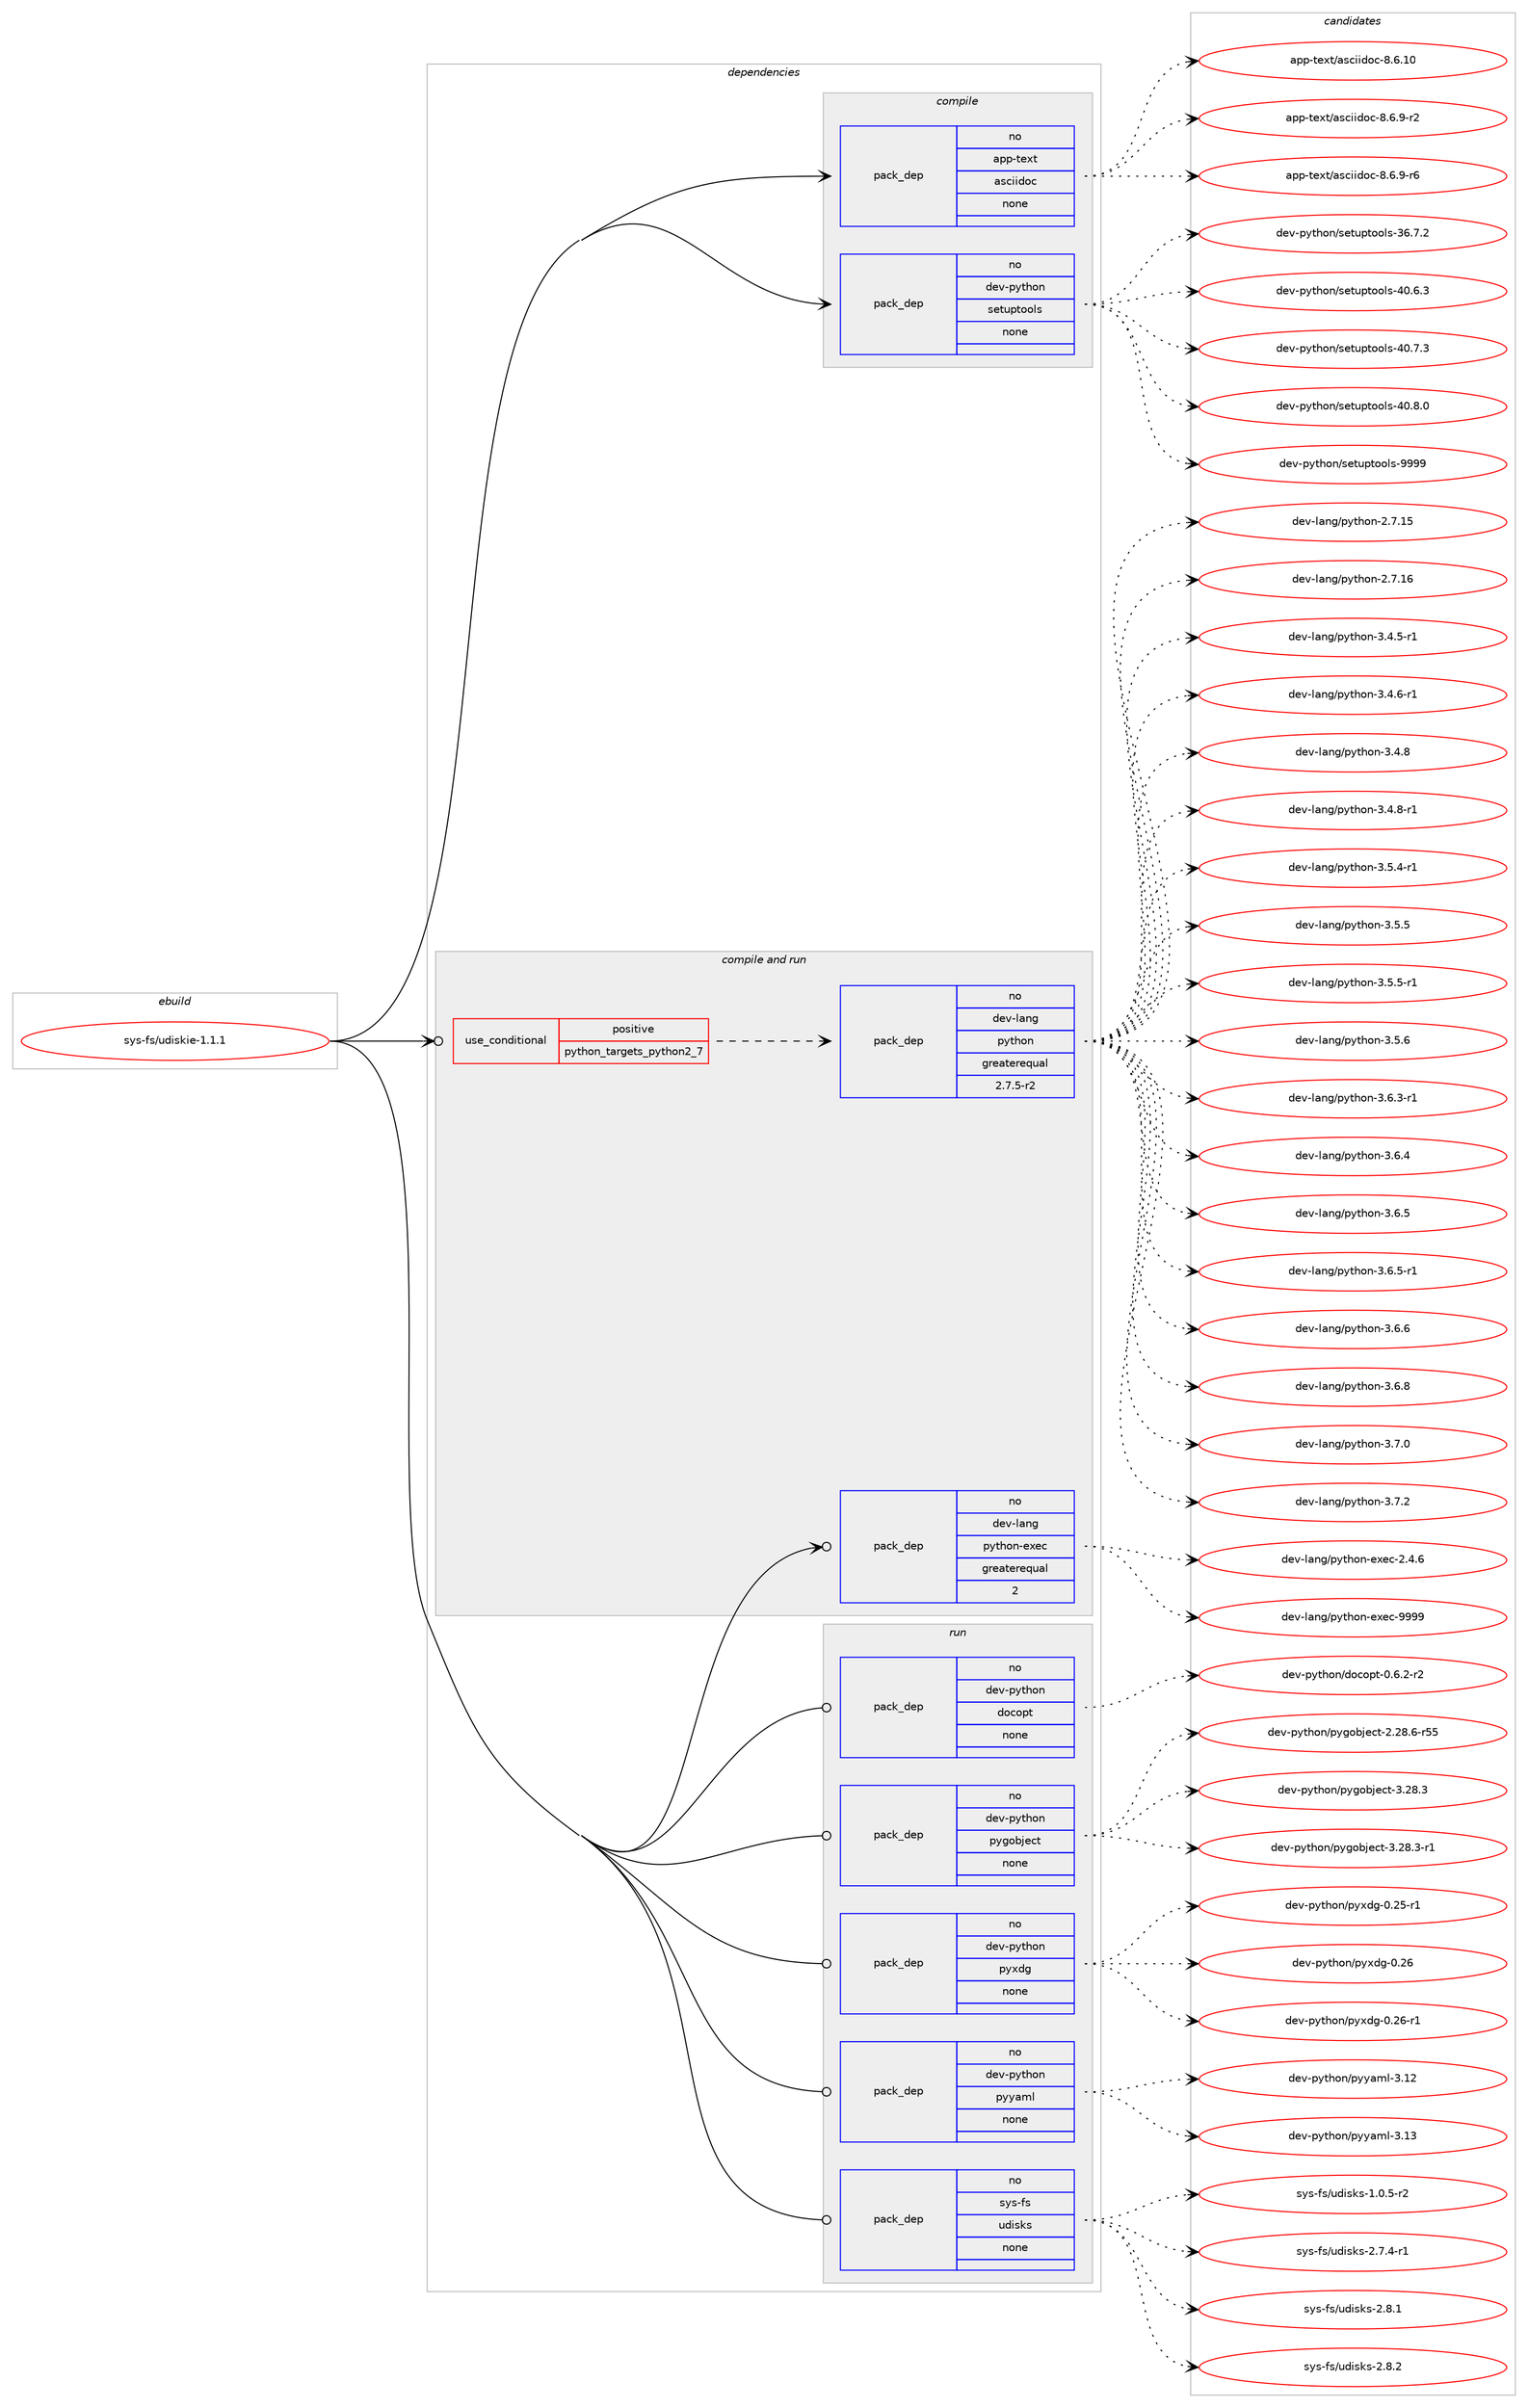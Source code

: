 digraph prolog {

# *************
# Graph options
# *************

newrank=true;
concentrate=true;
compound=true;
graph [rankdir=LR,fontname=Helvetica,fontsize=10,ranksep=1.5];#, ranksep=2.5, nodesep=0.2];
edge  [arrowhead=vee];
node  [fontname=Helvetica,fontsize=10];

# **********
# The ebuild
# **********

subgraph cluster_leftcol {
color=gray;
rank=same;
label=<<i>ebuild</i>>;
id [label="sys-fs/udiskie-1.1.1", color=red, width=4, href="../sys-fs/udiskie-1.1.1.svg"];
}

# ****************
# The dependencies
# ****************

subgraph cluster_midcol {
color=gray;
label=<<i>dependencies</i>>;
subgraph cluster_compile {
fillcolor="#eeeeee";
style=filled;
label=<<i>compile</i>>;
subgraph pack1243932 {
dependency1733292 [label=<<TABLE BORDER="0" CELLBORDER="1" CELLSPACING="0" CELLPADDING="4" WIDTH="220"><TR><TD ROWSPAN="6" CELLPADDING="30">pack_dep</TD></TR><TR><TD WIDTH="110">no</TD></TR><TR><TD>app-text</TD></TR><TR><TD>asciidoc</TD></TR><TR><TD>none</TD></TR><TR><TD></TD></TR></TABLE>>, shape=none, color=blue];
}
id:e -> dependency1733292:w [weight=20,style="solid",arrowhead="vee"];
subgraph pack1243933 {
dependency1733293 [label=<<TABLE BORDER="0" CELLBORDER="1" CELLSPACING="0" CELLPADDING="4" WIDTH="220"><TR><TD ROWSPAN="6" CELLPADDING="30">pack_dep</TD></TR><TR><TD WIDTH="110">no</TD></TR><TR><TD>dev-python</TD></TR><TR><TD>setuptools</TD></TR><TR><TD>none</TD></TR><TR><TD></TD></TR></TABLE>>, shape=none, color=blue];
}
id:e -> dependency1733293:w [weight=20,style="solid",arrowhead="vee"];
}
subgraph cluster_compileandrun {
fillcolor="#eeeeee";
style=filled;
label=<<i>compile and run</i>>;
subgraph cond460894 {
dependency1733294 [label=<<TABLE BORDER="0" CELLBORDER="1" CELLSPACING="0" CELLPADDING="4"><TR><TD ROWSPAN="3" CELLPADDING="10">use_conditional</TD></TR><TR><TD>positive</TD></TR><TR><TD>python_targets_python2_7</TD></TR></TABLE>>, shape=none, color=red];
subgraph pack1243934 {
dependency1733295 [label=<<TABLE BORDER="0" CELLBORDER="1" CELLSPACING="0" CELLPADDING="4" WIDTH="220"><TR><TD ROWSPAN="6" CELLPADDING="30">pack_dep</TD></TR><TR><TD WIDTH="110">no</TD></TR><TR><TD>dev-lang</TD></TR><TR><TD>python</TD></TR><TR><TD>greaterequal</TD></TR><TR><TD>2.7.5-r2</TD></TR></TABLE>>, shape=none, color=blue];
}
dependency1733294:e -> dependency1733295:w [weight=20,style="dashed",arrowhead="vee"];
}
id:e -> dependency1733294:w [weight=20,style="solid",arrowhead="odotvee"];
subgraph pack1243935 {
dependency1733296 [label=<<TABLE BORDER="0" CELLBORDER="1" CELLSPACING="0" CELLPADDING="4" WIDTH="220"><TR><TD ROWSPAN="6" CELLPADDING="30">pack_dep</TD></TR><TR><TD WIDTH="110">no</TD></TR><TR><TD>dev-lang</TD></TR><TR><TD>python-exec</TD></TR><TR><TD>greaterequal</TD></TR><TR><TD>2</TD></TR></TABLE>>, shape=none, color=blue];
}
id:e -> dependency1733296:w [weight=20,style="solid",arrowhead="odotvee"];
}
subgraph cluster_run {
fillcolor="#eeeeee";
style=filled;
label=<<i>run</i>>;
subgraph pack1243936 {
dependency1733297 [label=<<TABLE BORDER="0" CELLBORDER="1" CELLSPACING="0" CELLPADDING="4" WIDTH="220"><TR><TD ROWSPAN="6" CELLPADDING="30">pack_dep</TD></TR><TR><TD WIDTH="110">no</TD></TR><TR><TD>dev-python</TD></TR><TR><TD>docopt</TD></TR><TR><TD>none</TD></TR><TR><TD></TD></TR></TABLE>>, shape=none, color=blue];
}
id:e -> dependency1733297:w [weight=20,style="solid",arrowhead="odot"];
subgraph pack1243937 {
dependency1733298 [label=<<TABLE BORDER="0" CELLBORDER="1" CELLSPACING="0" CELLPADDING="4" WIDTH="220"><TR><TD ROWSPAN="6" CELLPADDING="30">pack_dep</TD></TR><TR><TD WIDTH="110">no</TD></TR><TR><TD>dev-python</TD></TR><TR><TD>pygobject</TD></TR><TR><TD>none</TD></TR><TR><TD></TD></TR></TABLE>>, shape=none, color=blue];
}
id:e -> dependency1733298:w [weight=20,style="solid",arrowhead="odot"];
subgraph pack1243938 {
dependency1733299 [label=<<TABLE BORDER="0" CELLBORDER="1" CELLSPACING="0" CELLPADDING="4" WIDTH="220"><TR><TD ROWSPAN="6" CELLPADDING="30">pack_dep</TD></TR><TR><TD WIDTH="110">no</TD></TR><TR><TD>dev-python</TD></TR><TR><TD>pyxdg</TD></TR><TR><TD>none</TD></TR><TR><TD></TD></TR></TABLE>>, shape=none, color=blue];
}
id:e -> dependency1733299:w [weight=20,style="solid",arrowhead="odot"];
subgraph pack1243939 {
dependency1733300 [label=<<TABLE BORDER="0" CELLBORDER="1" CELLSPACING="0" CELLPADDING="4" WIDTH="220"><TR><TD ROWSPAN="6" CELLPADDING="30">pack_dep</TD></TR><TR><TD WIDTH="110">no</TD></TR><TR><TD>dev-python</TD></TR><TR><TD>pyyaml</TD></TR><TR><TD>none</TD></TR><TR><TD></TD></TR></TABLE>>, shape=none, color=blue];
}
id:e -> dependency1733300:w [weight=20,style="solid",arrowhead="odot"];
subgraph pack1243940 {
dependency1733301 [label=<<TABLE BORDER="0" CELLBORDER="1" CELLSPACING="0" CELLPADDING="4" WIDTH="220"><TR><TD ROWSPAN="6" CELLPADDING="30">pack_dep</TD></TR><TR><TD WIDTH="110">no</TD></TR><TR><TD>sys-fs</TD></TR><TR><TD>udisks</TD></TR><TR><TD>none</TD></TR><TR><TD></TD></TR></TABLE>>, shape=none, color=blue];
}
id:e -> dependency1733301:w [weight=20,style="solid",arrowhead="odot"];
}
}

# **************
# The candidates
# **************

subgraph cluster_choices {
rank=same;
color=gray;
label=<<i>candidates</i>>;

subgraph choice1243932 {
color=black;
nodesep=1;
choice97112112451161011201164797115991051051001119945564654464948 [label="app-text/asciidoc-8.6.10", color=red, width=4,href="../app-text/asciidoc-8.6.10.svg"];
choice9711211245116101120116479711599105105100111994556465446574511450 [label="app-text/asciidoc-8.6.9-r2", color=red, width=4,href="../app-text/asciidoc-8.6.9-r2.svg"];
choice9711211245116101120116479711599105105100111994556465446574511454 [label="app-text/asciidoc-8.6.9-r6", color=red, width=4,href="../app-text/asciidoc-8.6.9-r6.svg"];
dependency1733292:e -> choice97112112451161011201164797115991051051001119945564654464948:w [style=dotted,weight="100"];
dependency1733292:e -> choice9711211245116101120116479711599105105100111994556465446574511450:w [style=dotted,weight="100"];
dependency1733292:e -> choice9711211245116101120116479711599105105100111994556465446574511454:w [style=dotted,weight="100"];
}
subgraph choice1243933 {
color=black;
nodesep=1;
choice100101118451121211161041111104711510111611711211611111110811545515446554650 [label="dev-python/setuptools-36.7.2", color=red, width=4,href="../dev-python/setuptools-36.7.2.svg"];
choice100101118451121211161041111104711510111611711211611111110811545524846544651 [label="dev-python/setuptools-40.6.3", color=red, width=4,href="../dev-python/setuptools-40.6.3.svg"];
choice100101118451121211161041111104711510111611711211611111110811545524846554651 [label="dev-python/setuptools-40.7.3", color=red, width=4,href="../dev-python/setuptools-40.7.3.svg"];
choice100101118451121211161041111104711510111611711211611111110811545524846564648 [label="dev-python/setuptools-40.8.0", color=red, width=4,href="../dev-python/setuptools-40.8.0.svg"];
choice10010111845112121116104111110471151011161171121161111111081154557575757 [label="dev-python/setuptools-9999", color=red, width=4,href="../dev-python/setuptools-9999.svg"];
dependency1733293:e -> choice100101118451121211161041111104711510111611711211611111110811545515446554650:w [style=dotted,weight="100"];
dependency1733293:e -> choice100101118451121211161041111104711510111611711211611111110811545524846544651:w [style=dotted,weight="100"];
dependency1733293:e -> choice100101118451121211161041111104711510111611711211611111110811545524846554651:w [style=dotted,weight="100"];
dependency1733293:e -> choice100101118451121211161041111104711510111611711211611111110811545524846564648:w [style=dotted,weight="100"];
dependency1733293:e -> choice10010111845112121116104111110471151011161171121161111111081154557575757:w [style=dotted,weight="100"];
}
subgraph choice1243934 {
color=black;
nodesep=1;
choice10010111845108971101034711212111610411111045504655464953 [label="dev-lang/python-2.7.15", color=red, width=4,href="../dev-lang/python-2.7.15.svg"];
choice10010111845108971101034711212111610411111045504655464954 [label="dev-lang/python-2.7.16", color=red, width=4,href="../dev-lang/python-2.7.16.svg"];
choice1001011184510897110103471121211161041111104551465246534511449 [label="dev-lang/python-3.4.5-r1", color=red, width=4,href="../dev-lang/python-3.4.5-r1.svg"];
choice1001011184510897110103471121211161041111104551465246544511449 [label="dev-lang/python-3.4.6-r1", color=red, width=4,href="../dev-lang/python-3.4.6-r1.svg"];
choice100101118451089711010347112121116104111110455146524656 [label="dev-lang/python-3.4.8", color=red, width=4,href="../dev-lang/python-3.4.8.svg"];
choice1001011184510897110103471121211161041111104551465246564511449 [label="dev-lang/python-3.4.8-r1", color=red, width=4,href="../dev-lang/python-3.4.8-r1.svg"];
choice1001011184510897110103471121211161041111104551465346524511449 [label="dev-lang/python-3.5.4-r1", color=red, width=4,href="../dev-lang/python-3.5.4-r1.svg"];
choice100101118451089711010347112121116104111110455146534653 [label="dev-lang/python-3.5.5", color=red, width=4,href="../dev-lang/python-3.5.5.svg"];
choice1001011184510897110103471121211161041111104551465346534511449 [label="dev-lang/python-3.5.5-r1", color=red, width=4,href="../dev-lang/python-3.5.5-r1.svg"];
choice100101118451089711010347112121116104111110455146534654 [label="dev-lang/python-3.5.6", color=red, width=4,href="../dev-lang/python-3.5.6.svg"];
choice1001011184510897110103471121211161041111104551465446514511449 [label="dev-lang/python-3.6.3-r1", color=red, width=4,href="../dev-lang/python-3.6.3-r1.svg"];
choice100101118451089711010347112121116104111110455146544652 [label="dev-lang/python-3.6.4", color=red, width=4,href="../dev-lang/python-3.6.4.svg"];
choice100101118451089711010347112121116104111110455146544653 [label="dev-lang/python-3.6.5", color=red, width=4,href="../dev-lang/python-3.6.5.svg"];
choice1001011184510897110103471121211161041111104551465446534511449 [label="dev-lang/python-3.6.5-r1", color=red, width=4,href="../dev-lang/python-3.6.5-r1.svg"];
choice100101118451089711010347112121116104111110455146544654 [label="dev-lang/python-3.6.6", color=red, width=4,href="../dev-lang/python-3.6.6.svg"];
choice100101118451089711010347112121116104111110455146544656 [label="dev-lang/python-3.6.8", color=red, width=4,href="../dev-lang/python-3.6.8.svg"];
choice100101118451089711010347112121116104111110455146554648 [label="dev-lang/python-3.7.0", color=red, width=4,href="../dev-lang/python-3.7.0.svg"];
choice100101118451089711010347112121116104111110455146554650 [label="dev-lang/python-3.7.2", color=red, width=4,href="../dev-lang/python-3.7.2.svg"];
dependency1733295:e -> choice10010111845108971101034711212111610411111045504655464953:w [style=dotted,weight="100"];
dependency1733295:e -> choice10010111845108971101034711212111610411111045504655464954:w [style=dotted,weight="100"];
dependency1733295:e -> choice1001011184510897110103471121211161041111104551465246534511449:w [style=dotted,weight="100"];
dependency1733295:e -> choice1001011184510897110103471121211161041111104551465246544511449:w [style=dotted,weight="100"];
dependency1733295:e -> choice100101118451089711010347112121116104111110455146524656:w [style=dotted,weight="100"];
dependency1733295:e -> choice1001011184510897110103471121211161041111104551465246564511449:w [style=dotted,weight="100"];
dependency1733295:e -> choice1001011184510897110103471121211161041111104551465346524511449:w [style=dotted,weight="100"];
dependency1733295:e -> choice100101118451089711010347112121116104111110455146534653:w [style=dotted,weight="100"];
dependency1733295:e -> choice1001011184510897110103471121211161041111104551465346534511449:w [style=dotted,weight="100"];
dependency1733295:e -> choice100101118451089711010347112121116104111110455146534654:w [style=dotted,weight="100"];
dependency1733295:e -> choice1001011184510897110103471121211161041111104551465446514511449:w [style=dotted,weight="100"];
dependency1733295:e -> choice100101118451089711010347112121116104111110455146544652:w [style=dotted,weight="100"];
dependency1733295:e -> choice100101118451089711010347112121116104111110455146544653:w [style=dotted,weight="100"];
dependency1733295:e -> choice1001011184510897110103471121211161041111104551465446534511449:w [style=dotted,weight="100"];
dependency1733295:e -> choice100101118451089711010347112121116104111110455146544654:w [style=dotted,weight="100"];
dependency1733295:e -> choice100101118451089711010347112121116104111110455146544656:w [style=dotted,weight="100"];
dependency1733295:e -> choice100101118451089711010347112121116104111110455146554648:w [style=dotted,weight="100"];
dependency1733295:e -> choice100101118451089711010347112121116104111110455146554650:w [style=dotted,weight="100"];
}
subgraph choice1243935 {
color=black;
nodesep=1;
choice1001011184510897110103471121211161041111104510112010199455046524654 [label="dev-lang/python-exec-2.4.6", color=red, width=4,href="../dev-lang/python-exec-2.4.6.svg"];
choice10010111845108971101034711212111610411111045101120101994557575757 [label="dev-lang/python-exec-9999", color=red, width=4,href="../dev-lang/python-exec-9999.svg"];
dependency1733296:e -> choice1001011184510897110103471121211161041111104510112010199455046524654:w [style=dotted,weight="100"];
dependency1733296:e -> choice10010111845108971101034711212111610411111045101120101994557575757:w [style=dotted,weight="100"];
}
subgraph choice1243936 {
color=black;
nodesep=1;
choice1001011184511212111610411111047100111991111121164548465446504511450 [label="dev-python/docopt-0.6.2-r2", color=red, width=4,href="../dev-python/docopt-0.6.2-r2.svg"];
dependency1733297:e -> choice1001011184511212111610411111047100111991111121164548465446504511450:w [style=dotted,weight="100"];
}
subgraph choice1243937 {
color=black;
nodesep=1;
choice1001011184511212111610411111047112121103111981061019911645504650564654451145353 [label="dev-python/pygobject-2.28.6-r55", color=red, width=4,href="../dev-python/pygobject-2.28.6-r55.svg"];
choice1001011184511212111610411111047112121103111981061019911645514650564651 [label="dev-python/pygobject-3.28.3", color=red, width=4,href="../dev-python/pygobject-3.28.3.svg"];
choice10010111845112121116104111110471121211031119810610199116455146505646514511449 [label="dev-python/pygobject-3.28.3-r1", color=red, width=4,href="../dev-python/pygobject-3.28.3-r1.svg"];
dependency1733298:e -> choice1001011184511212111610411111047112121103111981061019911645504650564654451145353:w [style=dotted,weight="100"];
dependency1733298:e -> choice1001011184511212111610411111047112121103111981061019911645514650564651:w [style=dotted,weight="100"];
dependency1733298:e -> choice10010111845112121116104111110471121211031119810610199116455146505646514511449:w [style=dotted,weight="100"];
}
subgraph choice1243938 {
color=black;
nodesep=1;
choice100101118451121211161041111104711212112010010345484650534511449 [label="dev-python/pyxdg-0.25-r1", color=red, width=4,href="../dev-python/pyxdg-0.25-r1.svg"];
choice10010111845112121116104111110471121211201001034548465054 [label="dev-python/pyxdg-0.26", color=red, width=4,href="../dev-python/pyxdg-0.26.svg"];
choice100101118451121211161041111104711212112010010345484650544511449 [label="dev-python/pyxdg-0.26-r1", color=red, width=4,href="../dev-python/pyxdg-0.26-r1.svg"];
dependency1733299:e -> choice100101118451121211161041111104711212112010010345484650534511449:w [style=dotted,weight="100"];
dependency1733299:e -> choice10010111845112121116104111110471121211201001034548465054:w [style=dotted,weight="100"];
dependency1733299:e -> choice100101118451121211161041111104711212112010010345484650544511449:w [style=dotted,weight="100"];
}
subgraph choice1243939 {
color=black;
nodesep=1;
choice1001011184511212111610411111047112121121971091084551464950 [label="dev-python/pyyaml-3.12", color=red, width=4,href="../dev-python/pyyaml-3.12.svg"];
choice1001011184511212111610411111047112121121971091084551464951 [label="dev-python/pyyaml-3.13", color=red, width=4,href="../dev-python/pyyaml-3.13.svg"];
dependency1733300:e -> choice1001011184511212111610411111047112121121971091084551464950:w [style=dotted,weight="100"];
dependency1733300:e -> choice1001011184511212111610411111047112121121971091084551464951:w [style=dotted,weight="100"];
}
subgraph choice1243940 {
color=black;
nodesep=1;
choice11512111545102115471171001051151071154549464846534511450 [label="sys-fs/udisks-1.0.5-r2", color=red, width=4,href="../sys-fs/udisks-1.0.5-r2.svg"];
choice11512111545102115471171001051151071154550465546524511449 [label="sys-fs/udisks-2.7.4-r1", color=red, width=4,href="../sys-fs/udisks-2.7.4-r1.svg"];
choice1151211154510211547117100105115107115455046564649 [label="sys-fs/udisks-2.8.1", color=red, width=4,href="../sys-fs/udisks-2.8.1.svg"];
choice1151211154510211547117100105115107115455046564650 [label="sys-fs/udisks-2.8.2", color=red, width=4,href="../sys-fs/udisks-2.8.2.svg"];
dependency1733301:e -> choice11512111545102115471171001051151071154549464846534511450:w [style=dotted,weight="100"];
dependency1733301:e -> choice11512111545102115471171001051151071154550465546524511449:w [style=dotted,weight="100"];
dependency1733301:e -> choice1151211154510211547117100105115107115455046564649:w [style=dotted,weight="100"];
dependency1733301:e -> choice1151211154510211547117100105115107115455046564650:w [style=dotted,weight="100"];
}
}

}
